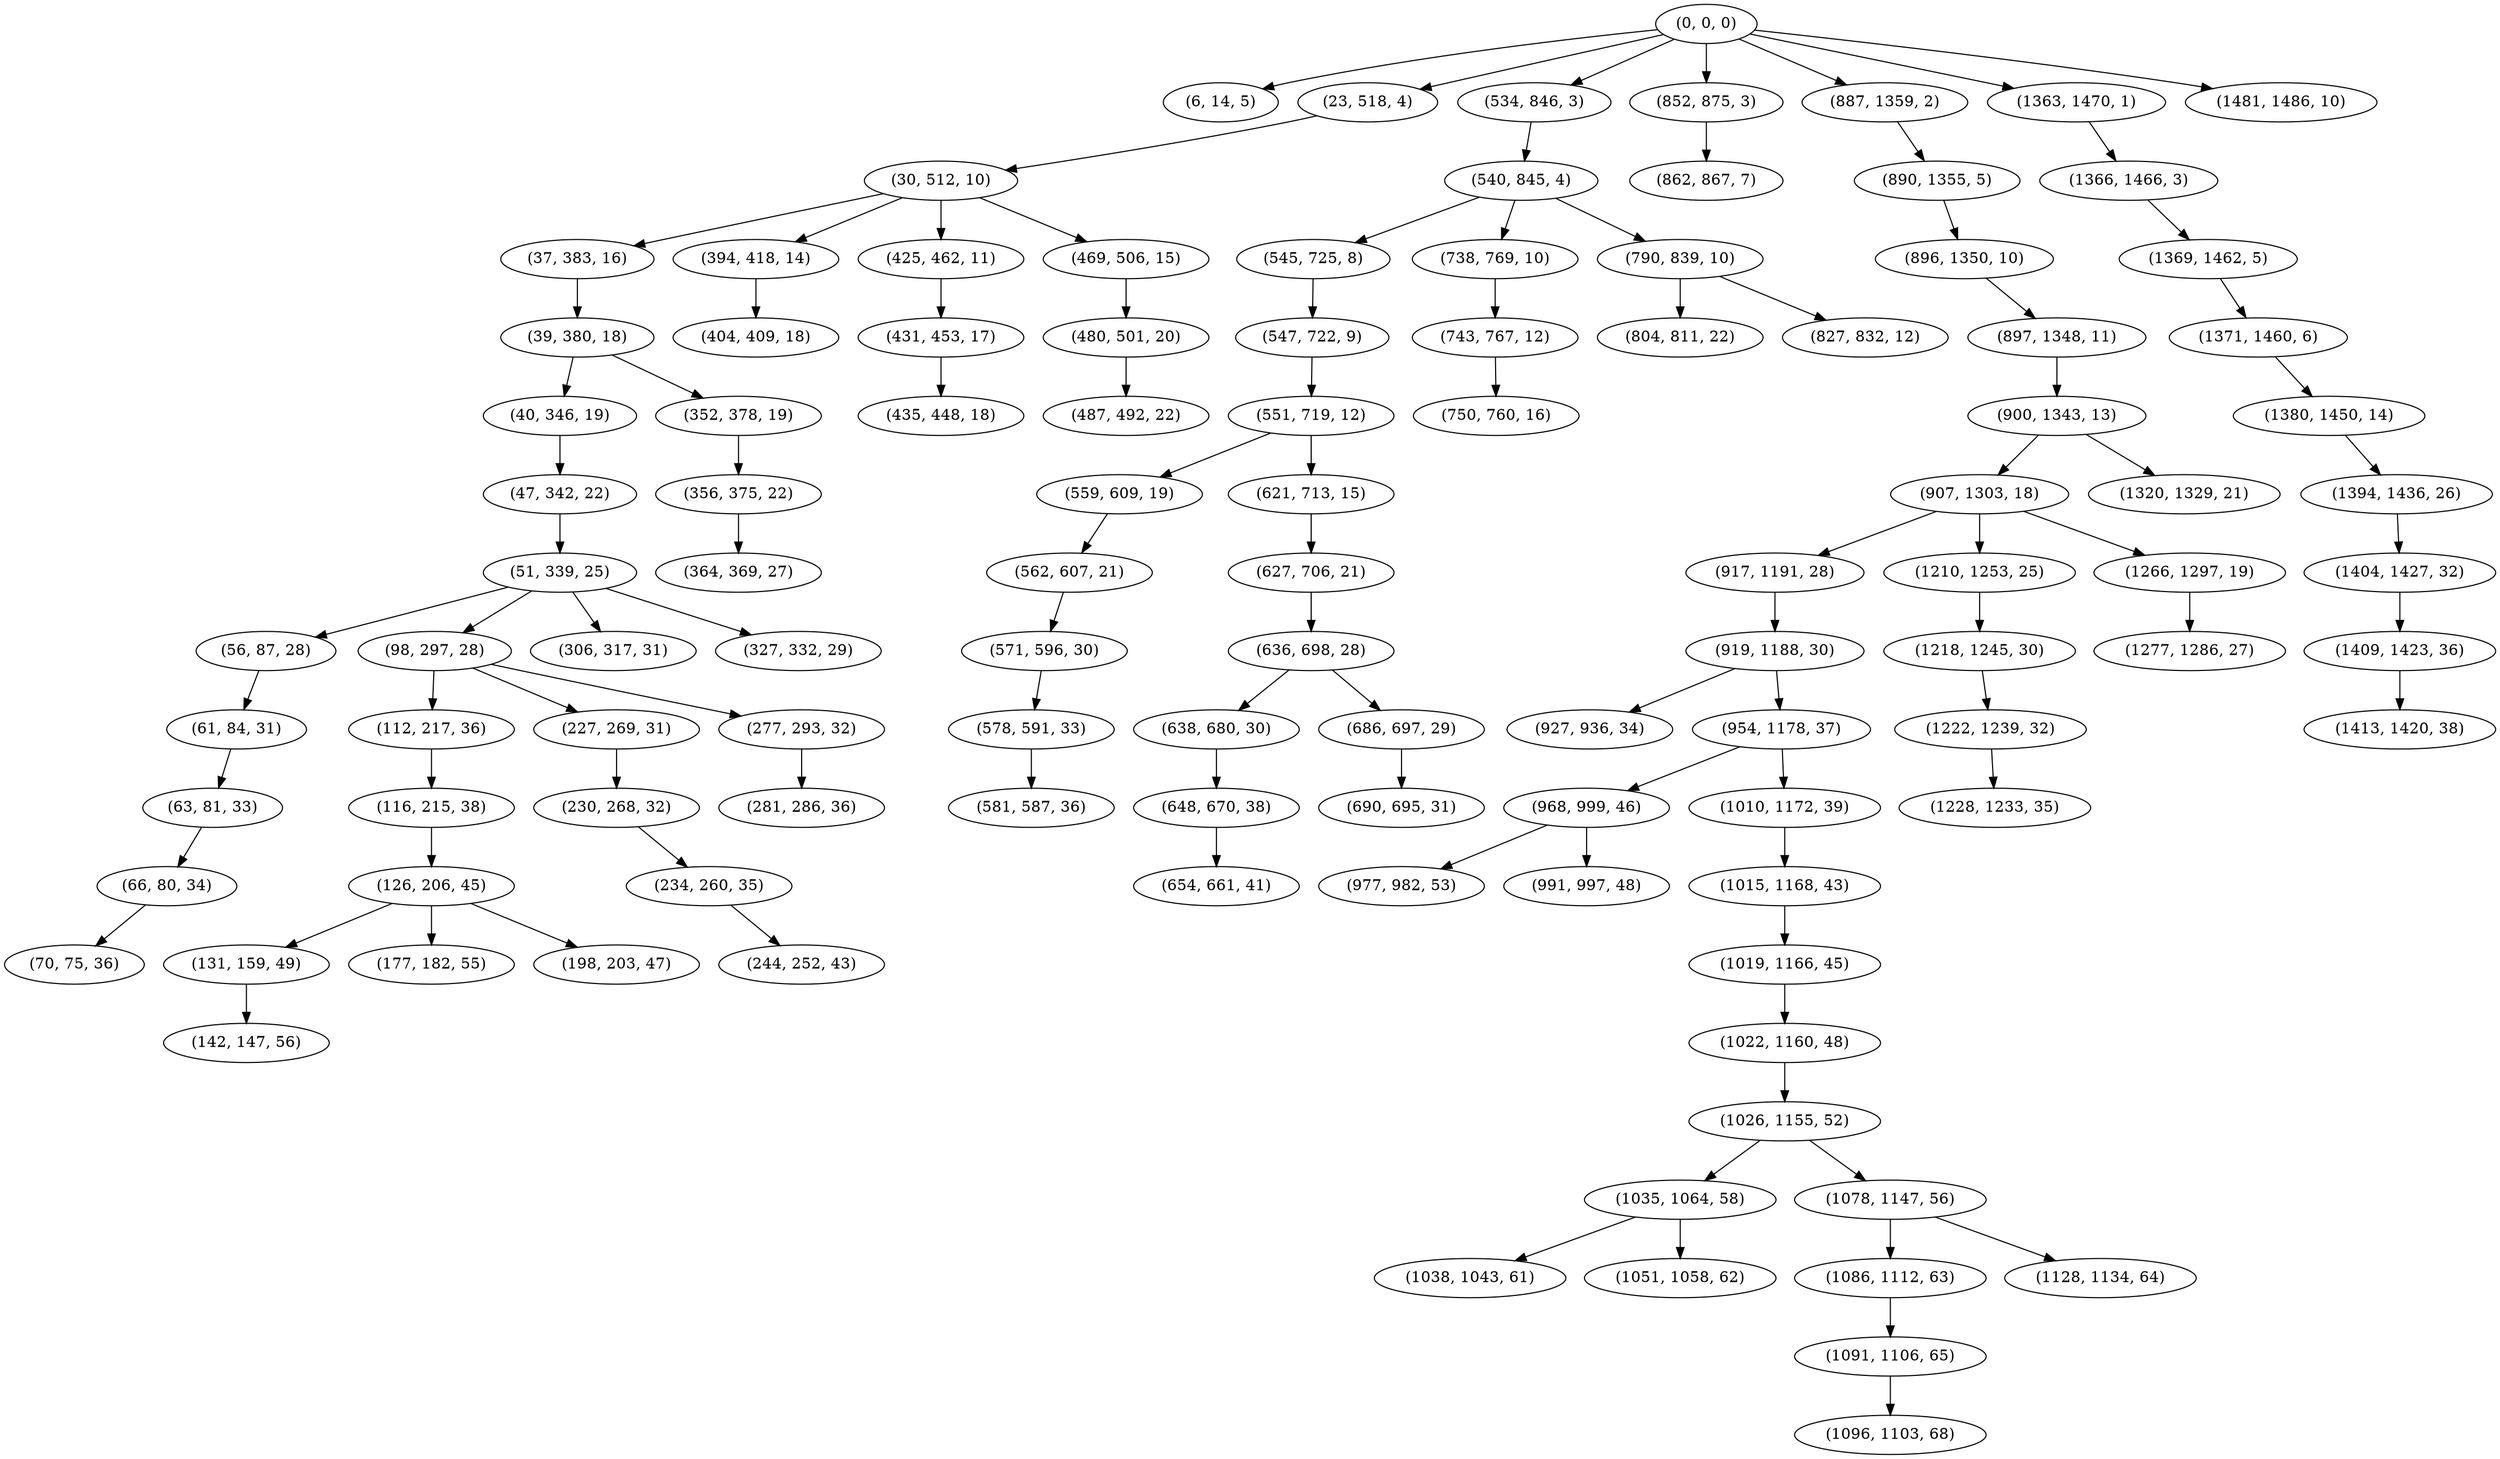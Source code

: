 digraph tree {
    "(0, 0, 0)";
    "(6, 14, 5)";
    "(23, 518, 4)";
    "(30, 512, 10)";
    "(37, 383, 16)";
    "(39, 380, 18)";
    "(40, 346, 19)";
    "(47, 342, 22)";
    "(51, 339, 25)";
    "(56, 87, 28)";
    "(61, 84, 31)";
    "(63, 81, 33)";
    "(66, 80, 34)";
    "(70, 75, 36)";
    "(98, 297, 28)";
    "(112, 217, 36)";
    "(116, 215, 38)";
    "(126, 206, 45)";
    "(131, 159, 49)";
    "(142, 147, 56)";
    "(177, 182, 55)";
    "(198, 203, 47)";
    "(227, 269, 31)";
    "(230, 268, 32)";
    "(234, 260, 35)";
    "(244, 252, 43)";
    "(277, 293, 32)";
    "(281, 286, 36)";
    "(306, 317, 31)";
    "(327, 332, 29)";
    "(352, 378, 19)";
    "(356, 375, 22)";
    "(364, 369, 27)";
    "(394, 418, 14)";
    "(404, 409, 18)";
    "(425, 462, 11)";
    "(431, 453, 17)";
    "(435, 448, 18)";
    "(469, 506, 15)";
    "(480, 501, 20)";
    "(487, 492, 22)";
    "(534, 846, 3)";
    "(540, 845, 4)";
    "(545, 725, 8)";
    "(547, 722, 9)";
    "(551, 719, 12)";
    "(559, 609, 19)";
    "(562, 607, 21)";
    "(571, 596, 30)";
    "(578, 591, 33)";
    "(581, 587, 36)";
    "(621, 713, 15)";
    "(627, 706, 21)";
    "(636, 698, 28)";
    "(638, 680, 30)";
    "(648, 670, 38)";
    "(654, 661, 41)";
    "(686, 697, 29)";
    "(690, 695, 31)";
    "(738, 769, 10)";
    "(743, 767, 12)";
    "(750, 760, 16)";
    "(790, 839, 10)";
    "(804, 811, 22)";
    "(827, 832, 12)";
    "(852, 875, 3)";
    "(862, 867, 7)";
    "(887, 1359, 2)";
    "(890, 1355, 5)";
    "(896, 1350, 10)";
    "(897, 1348, 11)";
    "(900, 1343, 13)";
    "(907, 1303, 18)";
    "(917, 1191, 28)";
    "(919, 1188, 30)";
    "(927, 936, 34)";
    "(954, 1178, 37)";
    "(968, 999, 46)";
    "(977, 982, 53)";
    "(991, 997, 48)";
    "(1010, 1172, 39)";
    "(1015, 1168, 43)";
    "(1019, 1166, 45)";
    "(1022, 1160, 48)";
    "(1026, 1155, 52)";
    "(1035, 1064, 58)";
    "(1038, 1043, 61)";
    "(1051, 1058, 62)";
    "(1078, 1147, 56)";
    "(1086, 1112, 63)";
    "(1091, 1106, 65)";
    "(1096, 1103, 68)";
    "(1128, 1134, 64)";
    "(1210, 1253, 25)";
    "(1218, 1245, 30)";
    "(1222, 1239, 32)";
    "(1228, 1233, 35)";
    "(1266, 1297, 19)";
    "(1277, 1286, 27)";
    "(1320, 1329, 21)";
    "(1363, 1470, 1)";
    "(1366, 1466, 3)";
    "(1369, 1462, 5)";
    "(1371, 1460, 6)";
    "(1380, 1450, 14)";
    "(1394, 1436, 26)";
    "(1404, 1427, 32)";
    "(1409, 1423, 36)";
    "(1413, 1420, 38)";
    "(1481, 1486, 10)";
    "(0, 0, 0)" -> "(6, 14, 5)";
    "(0, 0, 0)" -> "(23, 518, 4)";
    "(0, 0, 0)" -> "(534, 846, 3)";
    "(0, 0, 0)" -> "(852, 875, 3)";
    "(0, 0, 0)" -> "(887, 1359, 2)";
    "(0, 0, 0)" -> "(1363, 1470, 1)";
    "(0, 0, 0)" -> "(1481, 1486, 10)";
    "(23, 518, 4)" -> "(30, 512, 10)";
    "(30, 512, 10)" -> "(37, 383, 16)";
    "(30, 512, 10)" -> "(394, 418, 14)";
    "(30, 512, 10)" -> "(425, 462, 11)";
    "(30, 512, 10)" -> "(469, 506, 15)";
    "(37, 383, 16)" -> "(39, 380, 18)";
    "(39, 380, 18)" -> "(40, 346, 19)";
    "(39, 380, 18)" -> "(352, 378, 19)";
    "(40, 346, 19)" -> "(47, 342, 22)";
    "(47, 342, 22)" -> "(51, 339, 25)";
    "(51, 339, 25)" -> "(56, 87, 28)";
    "(51, 339, 25)" -> "(98, 297, 28)";
    "(51, 339, 25)" -> "(306, 317, 31)";
    "(51, 339, 25)" -> "(327, 332, 29)";
    "(56, 87, 28)" -> "(61, 84, 31)";
    "(61, 84, 31)" -> "(63, 81, 33)";
    "(63, 81, 33)" -> "(66, 80, 34)";
    "(66, 80, 34)" -> "(70, 75, 36)";
    "(98, 297, 28)" -> "(112, 217, 36)";
    "(98, 297, 28)" -> "(227, 269, 31)";
    "(98, 297, 28)" -> "(277, 293, 32)";
    "(112, 217, 36)" -> "(116, 215, 38)";
    "(116, 215, 38)" -> "(126, 206, 45)";
    "(126, 206, 45)" -> "(131, 159, 49)";
    "(126, 206, 45)" -> "(177, 182, 55)";
    "(126, 206, 45)" -> "(198, 203, 47)";
    "(131, 159, 49)" -> "(142, 147, 56)";
    "(227, 269, 31)" -> "(230, 268, 32)";
    "(230, 268, 32)" -> "(234, 260, 35)";
    "(234, 260, 35)" -> "(244, 252, 43)";
    "(277, 293, 32)" -> "(281, 286, 36)";
    "(352, 378, 19)" -> "(356, 375, 22)";
    "(356, 375, 22)" -> "(364, 369, 27)";
    "(394, 418, 14)" -> "(404, 409, 18)";
    "(425, 462, 11)" -> "(431, 453, 17)";
    "(431, 453, 17)" -> "(435, 448, 18)";
    "(469, 506, 15)" -> "(480, 501, 20)";
    "(480, 501, 20)" -> "(487, 492, 22)";
    "(534, 846, 3)" -> "(540, 845, 4)";
    "(540, 845, 4)" -> "(545, 725, 8)";
    "(540, 845, 4)" -> "(738, 769, 10)";
    "(540, 845, 4)" -> "(790, 839, 10)";
    "(545, 725, 8)" -> "(547, 722, 9)";
    "(547, 722, 9)" -> "(551, 719, 12)";
    "(551, 719, 12)" -> "(559, 609, 19)";
    "(551, 719, 12)" -> "(621, 713, 15)";
    "(559, 609, 19)" -> "(562, 607, 21)";
    "(562, 607, 21)" -> "(571, 596, 30)";
    "(571, 596, 30)" -> "(578, 591, 33)";
    "(578, 591, 33)" -> "(581, 587, 36)";
    "(621, 713, 15)" -> "(627, 706, 21)";
    "(627, 706, 21)" -> "(636, 698, 28)";
    "(636, 698, 28)" -> "(638, 680, 30)";
    "(636, 698, 28)" -> "(686, 697, 29)";
    "(638, 680, 30)" -> "(648, 670, 38)";
    "(648, 670, 38)" -> "(654, 661, 41)";
    "(686, 697, 29)" -> "(690, 695, 31)";
    "(738, 769, 10)" -> "(743, 767, 12)";
    "(743, 767, 12)" -> "(750, 760, 16)";
    "(790, 839, 10)" -> "(804, 811, 22)";
    "(790, 839, 10)" -> "(827, 832, 12)";
    "(852, 875, 3)" -> "(862, 867, 7)";
    "(887, 1359, 2)" -> "(890, 1355, 5)";
    "(890, 1355, 5)" -> "(896, 1350, 10)";
    "(896, 1350, 10)" -> "(897, 1348, 11)";
    "(897, 1348, 11)" -> "(900, 1343, 13)";
    "(900, 1343, 13)" -> "(907, 1303, 18)";
    "(900, 1343, 13)" -> "(1320, 1329, 21)";
    "(907, 1303, 18)" -> "(917, 1191, 28)";
    "(907, 1303, 18)" -> "(1210, 1253, 25)";
    "(907, 1303, 18)" -> "(1266, 1297, 19)";
    "(917, 1191, 28)" -> "(919, 1188, 30)";
    "(919, 1188, 30)" -> "(927, 936, 34)";
    "(919, 1188, 30)" -> "(954, 1178, 37)";
    "(954, 1178, 37)" -> "(968, 999, 46)";
    "(954, 1178, 37)" -> "(1010, 1172, 39)";
    "(968, 999, 46)" -> "(977, 982, 53)";
    "(968, 999, 46)" -> "(991, 997, 48)";
    "(1010, 1172, 39)" -> "(1015, 1168, 43)";
    "(1015, 1168, 43)" -> "(1019, 1166, 45)";
    "(1019, 1166, 45)" -> "(1022, 1160, 48)";
    "(1022, 1160, 48)" -> "(1026, 1155, 52)";
    "(1026, 1155, 52)" -> "(1035, 1064, 58)";
    "(1026, 1155, 52)" -> "(1078, 1147, 56)";
    "(1035, 1064, 58)" -> "(1038, 1043, 61)";
    "(1035, 1064, 58)" -> "(1051, 1058, 62)";
    "(1078, 1147, 56)" -> "(1086, 1112, 63)";
    "(1078, 1147, 56)" -> "(1128, 1134, 64)";
    "(1086, 1112, 63)" -> "(1091, 1106, 65)";
    "(1091, 1106, 65)" -> "(1096, 1103, 68)";
    "(1210, 1253, 25)" -> "(1218, 1245, 30)";
    "(1218, 1245, 30)" -> "(1222, 1239, 32)";
    "(1222, 1239, 32)" -> "(1228, 1233, 35)";
    "(1266, 1297, 19)" -> "(1277, 1286, 27)";
    "(1363, 1470, 1)" -> "(1366, 1466, 3)";
    "(1366, 1466, 3)" -> "(1369, 1462, 5)";
    "(1369, 1462, 5)" -> "(1371, 1460, 6)";
    "(1371, 1460, 6)" -> "(1380, 1450, 14)";
    "(1380, 1450, 14)" -> "(1394, 1436, 26)";
    "(1394, 1436, 26)" -> "(1404, 1427, 32)";
    "(1404, 1427, 32)" -> "(1409, 1423, 36)";
    "(1409, 1423, 36)" -> "(1413, 1420, 38)";
}

